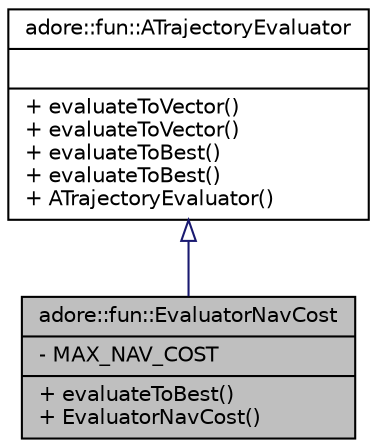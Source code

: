digraph "adore::fun::EvaluatorNavCost"
{
 // LATEX_PDF_SIZE
  edge [fontname="Helvetica",fontsize="10",labelfontname="Helvetica",labelfontsize="10"];
  node [fontname="Helvetica",fontsize="10",shape=record];
  Node1 [label="{adore::fun::EvaluatorNavCost\n|- MAX_NAV_COST\l|+ evaluateToBest()\l+ EvaluatorNavCost()\l}",height=0.2,width=0.4,color="black", fillcolor="grey75", style="filled", fontcolor="black",tooltip=" "];
  Node2 -> Node1 [dir="back",color="midnightblue",fontsize="10",style="solid",arrowtail="onormal",fontname="Helvetica"];
  Node2 [label="{adore::fun::ATrajectoryEvaluator\n||+ evaluateToVector()\l+ evaluateToVector()\l+ evaluateToBest()\l+ evaluateToBest()\l+ ATrajectoryEvaluator()\l}",height=0.2,width=0.4,color="black", fillcolor="white", style="filled",URL="$classadore_1_1fun_1_1ATrajectoryEvaluator.html",tooltip=" "];
}
